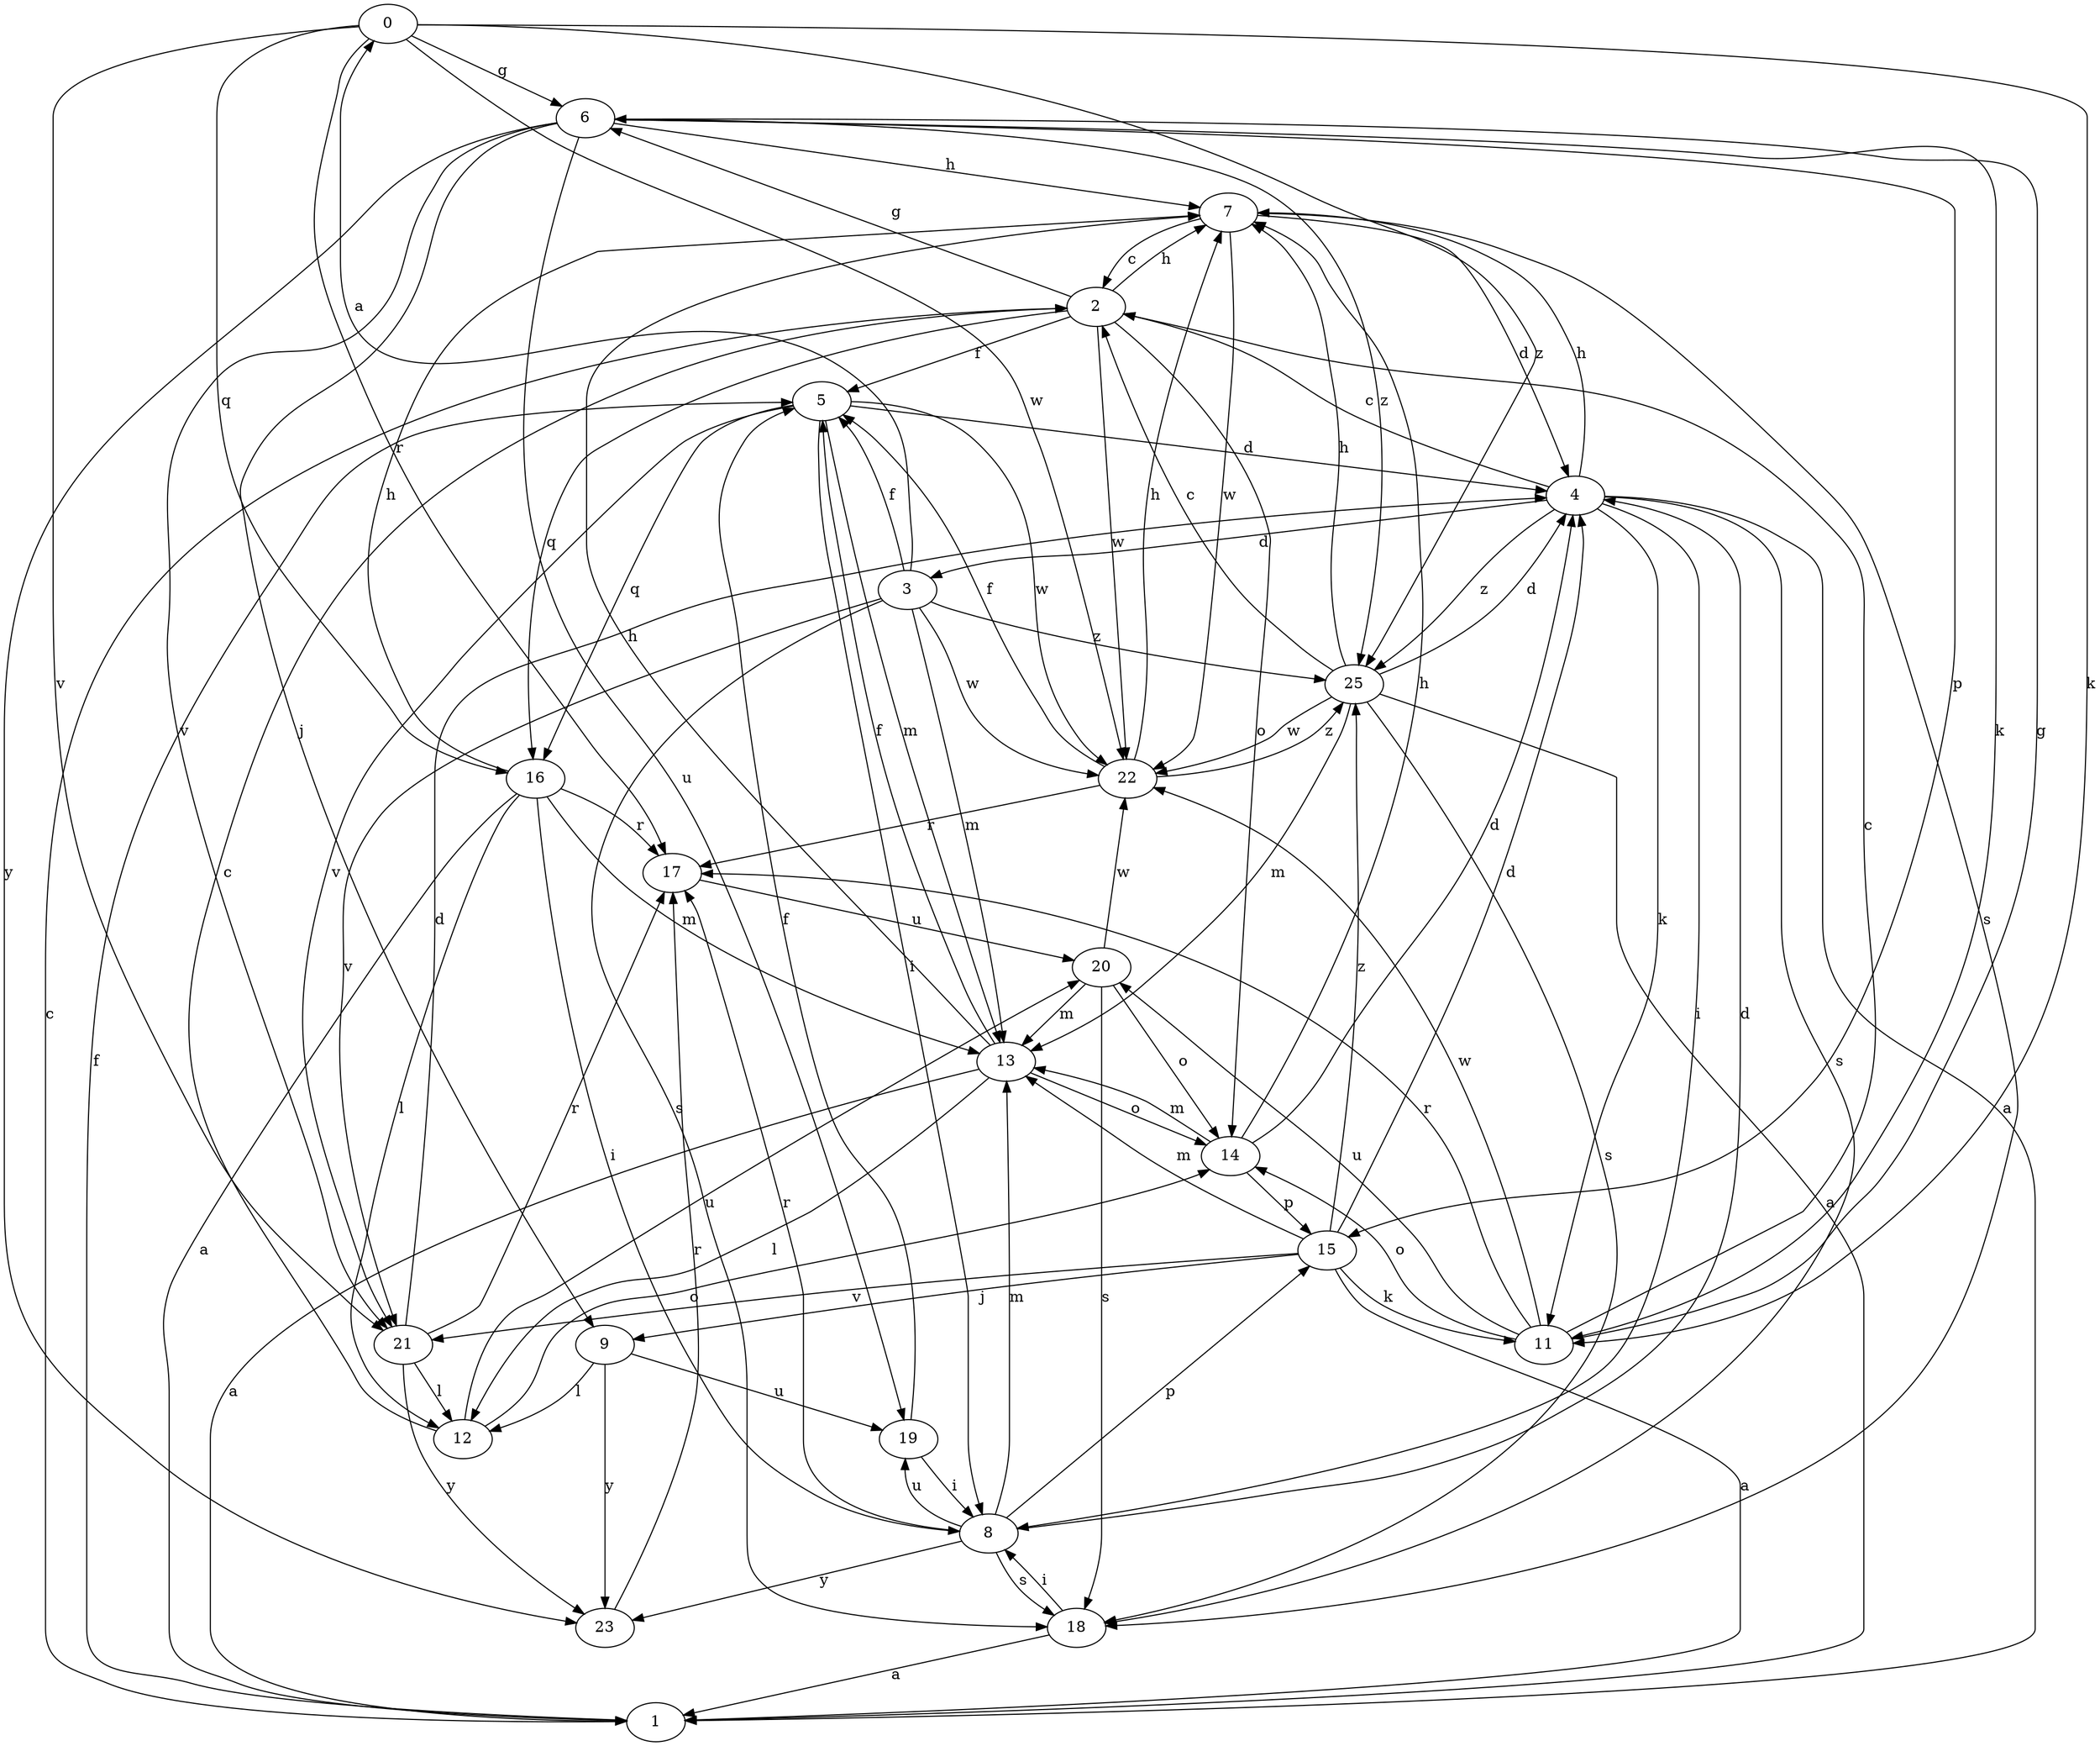 strict digraph  {
0;
1;
2;
3;
4;
5;
6;
7;
8;
9;
11;
12;
13;
14;
15;
16;
17;
18;
19;
20;
21;
22;
23;
25;
0 -> 6  [label=g];
0 -> 11  [label=k];
0 -> 16  [label=q];
0 -> 17  [label=r];
0 -> 21  [label=v];
0 -> 22  [label=w];
0 -> 25  [label=z];
1 -> 2  [label=c];
1 -> 5  [label=f];
2 -> 5  [label=f];
2 -> 6  [label=g];
2 -> 7  [label=h];
2 -> 14  [label=o];
2 -> 16  [label=q];
2 -> 22  [label=w];
3 -> 0  [label=a];
3 -> 5  [label=f];
3 -> 13  [label=m];
3 -> 18  [label=s];
3 -> 21  [label=v];
3 -> 22  [label=w];
3 -> 25  [label=z];
4 -> 1  [label=a];
4 -> 2  [label=c];
4 -> 3  [label=d];
4 -> 7  [label=h];
4 -> 8  [label=i];
4 -> 11  [label=k];
4 -> 18  [label=s];
4 -> 25  [label=z];
5 -> 4  [label=d];
5 -> 8  [label=i];
5 -> 13  [label=m];
5 -> 16  [label=q];
5 -> 21  [label=v];
5 -> 22  [label=w];
6 -> 7  [label=h];
6 -> 9  [label=j];
6 -> 11  [label=k];
6 -> 15  [label=p];
6 -> 19  [label=u];
6 -> 21  [label=v];
6 -> 23  [label=y];
6 -> 25  [label=z];
7 -> 2  [label=c];
7 -> 4  [label=d];
7 -> 18  [label=s];
7 -> 22  [label=w];
8 -> 4  [label=d];
8 -> 13  [label=m];
8 -> 15  [label=p];
8 -> 17  [label=r];
8 -> 18  [label=s];
8 -> 19  [label=u];
8 -> 23  [label=y];
9 -> 12  [label=l];
9 -> 19  [label=u];
9 -> 23  [label=y];
11 -> 2  [label=c];
11 -> 6  [label=g];
11 -> 14  [label=o];
11 -> 17  [label=r];
11 -> 20  [label=u];
11 -> 22  [label=w];
12 -> 2  [label=c];
12 -> 14  [label=o];
12 -> 20  [label=u];
13 -> 1  [label=a];
13 -> 5  [label=f];
13 -> 7  [label=h];
13 -> 12  [label=l];
13 -> 14  [label=o];
14 -> 4  [label=d];
14 -> 7  [label=h];
14 -> 13  [label=m];
14 -> 15  [label=p];
15 -> 1  [label=a];
15 -> 4  [label=d];
15 -> 9  [label=j];
15 -> 11  [label=k];
15 -> 13  [label=m];
15 -> 21  [label=v];
15 -> 25  [label=z];
16 -> 1  [label=a];
16 -> 7  [label=h];
16 -> 8  [label=i];
16 -> 12  [label=l];
16 -> 13  [label=m];
16 -> 17  [label=r];
17 -> 20  [label=u];
18 -> 1  [label=a];
18 -> 8  [label=i];
19 -> 5  [label=f];
19 -> 8  [label=i];
20 -> 13  [label=m];
20 -> 14  [label=o];
20 -> 18  [label=s];
20 -> 22  [label=w];
21 -> 4  [label=d];
21 -> 12  [label=l];
21 -> 17  [label=r];
21 -> 23  [label=y];
22 -> 5  [label=f];
22 -> 7  [label=h];
22 -> 17  [label=r];
22 -> 25  [label=z];
23 -> 17  [label=r];
25 -> 1  [label=a];
25 -> 2  [label=c];
25 -> 4  [label=d];
25 -> 7  [label=h];
25 -> 13  [label=m];
25 -> 18  [label=s];
25 -> 22  [label=w];
}
